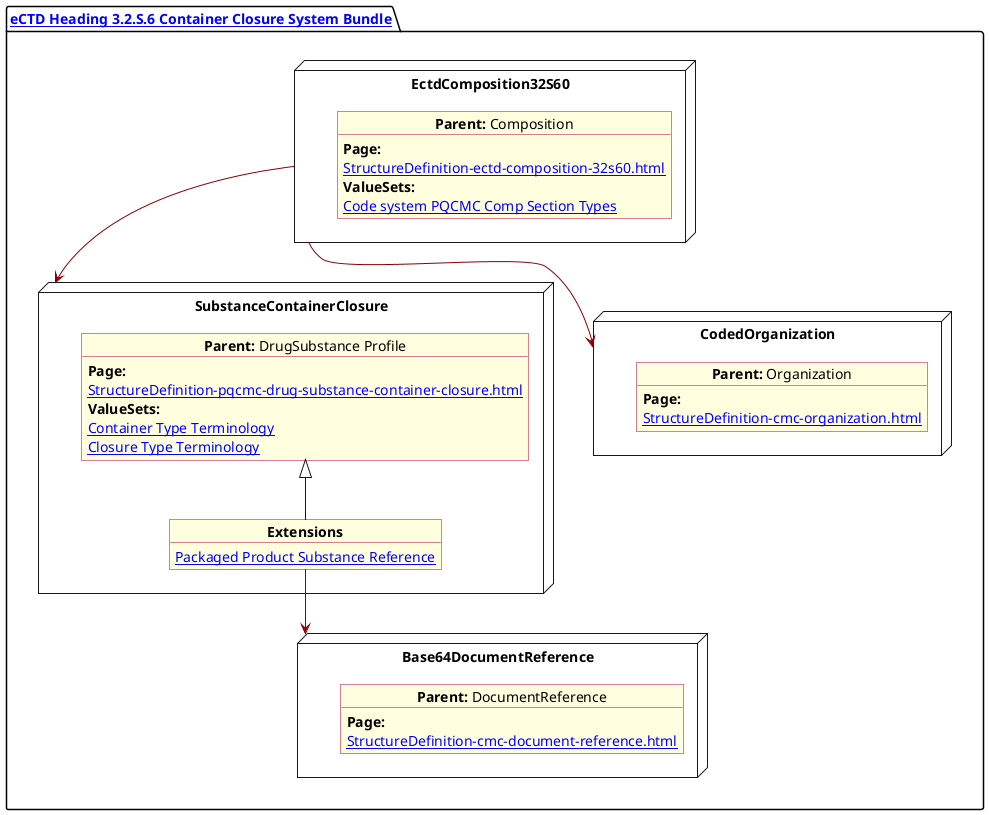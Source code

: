 @startuml SubstanceContainer
allowmixing
'Mixed model of use case and object
skinparam svgDimensionStyle false
skinparam ObjectBackgroundColor LightYellow
skinparam ObjectBorderColor #A80036
skinparam activityDiamondBorderColor #A80036
skinparam activityDiamondBackgroundColor lawnGreen
skinparam ClassBorderThickness 4

package "[[StructureDefinition-cmc-ectd-document-32s60.html eCTD Heading 3.2.S.6 Container Closure System Bundle]]" as NODES {



  node "EctdComposition32S60" as N1 {

    object "**Parent:** Composition" as obj1 {
      **Page:**
      [[StructureDefinition-ectd-composition-32s60.html]]
      **ValueSets:**
      [[ValueSet-cmc-comp-section-types-vs.html Code system PQCMC Comp Section Types]]
    }

  }
  node "SubstanceContainerClosure" as N21 {

    object "**Parent:** DrugSubstance Profile" as obj22 {
      **Page:**
      [[StructureDefinition-pqcmc-drug-substance-container-closure.html]]
      **ValueSets:**
      [[ValueSet-pqcmc-container-type-terminology.html Container Type Terminology]]
      [[ValueSet-pqcmc-closure-type-terminology.html Closure Type Terminology]]
    }
    object "**Extensions**" as objEx {
      [[StructureDefinition-packaged-product-substance-reference.html Packaged Product Substance Reference]]
    }
    obj22 <|-- objEx
  }
  node "Base64DocumentReference" as NB64 {

    object "**Parent:** DocumentReference"  as obj64 {

      **Page:**
      [[StructureDefinition-cmc-document-reference.html]]
    }

  }
  node "CodedOrganization" as NSO {

    object "**Parent:** Organization" as objAu {
      **Page:**
      [[StructureDefinition-cmc-organization.html]]

    }
  }
}

N1 -[#darkred]-> N21
N1 -[#darkred]-> NSO
objEx -[#darkred]-> NB64
@enduml